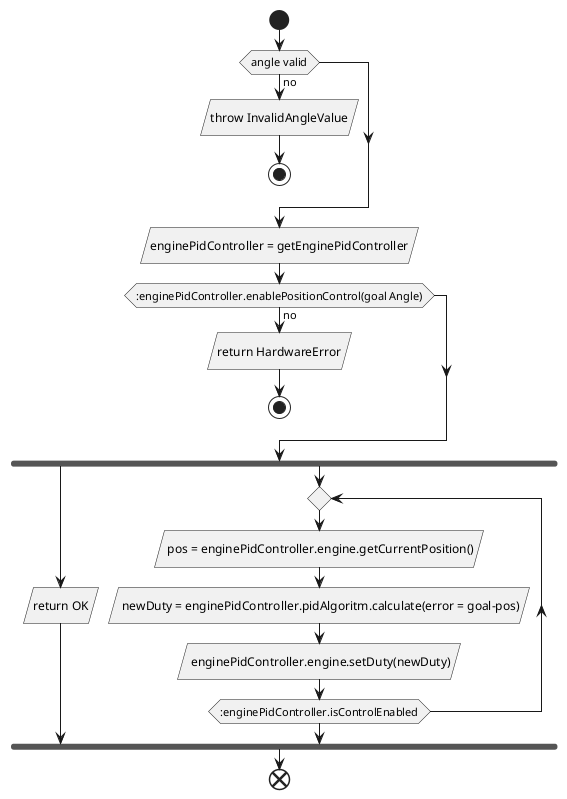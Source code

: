 @startuml

start
if (angle valid) then (no)
  :throw InvalidAngleValue/
  stop
endif
:enginePidController = getEnginePidController/
if (:enginePidController.enablePositionControl(goal Angle)) then (no)
  :return HardwareError/
  stop
endif
fork
    :return OK/
fork again
    repeat
    : pos = enginePidController.engine.getCurrentPosition()/
    : newDuty = enginePidController.pidAlgoritm.calculate(error = goal-pos)/
    : enginePidController.engine.setDuty(newDuty)/
    repeat while (:enginePidController.isControlEnabled)
end fork

end
@enduml